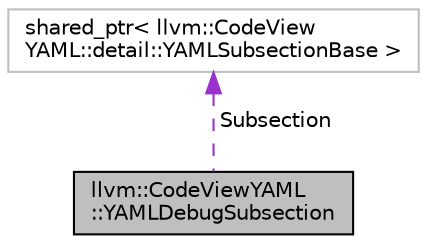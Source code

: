 digraph "llvm::CodeViewYAML::YAMLDebugSubsection"
{
 // LATEX_PDF_SIZE
  bgcolor="transparent";
  edge [fontname="Helvetica",fontsize="10",labelfontname="Helvetica",labelfontsize="10"];
  node [fontname="Helvetica",fontsize="10",shape=record];
  Node1 [label="llvm::CodeViewYAML\l::YAMLDebugSubsection",height=0.2,width=0.4,color="black", fillcolor="grey75", style="filled", fontcolor="black",tooltip=" "];
  Node2 -> Node1 [dir="back",color="darkorchid3",fontsize="10",style="dashed",label=" Subsection" ,fontname="Helvetica"];
  Node2 [label="shared_ptr\< llvm::CodeView\lYAML::detail::YAMLSubsectionBase \>",height=0.2,width=0.4,color="grey75",tooltip=" "];
}

